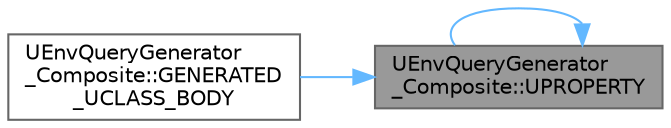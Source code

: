 digraph "UEnvQueryGenerator_Composite::UPROPERTY"
{
 // INTERACTIVE_SVG=YES
 // LATEX_PDF_SIZE
  bgcolor="transparent";
  edge [fontname=Helvetica,fontsize=10,labelfontname=Helvetica,labelfontsize=10];
  node [fontname=Helvetica,fontsize=10,shape=box,height=0.2,width=0.4];
  rankdir="RL";
  Node1 [id="Node000001",label="UEnvQueryGenerator\l_Composite::UPROPERTY",height=0.2,width=0.4,color="gray40", fillcolor="grey60", style="filled", fontcolor="black",tooltip="allow generators with different item types, use at own risk!"];
  Node1 -> Node2 [id="edge1_Node000001_Node000002",dir="back",color="steelblue1",style="solid",tooltip=" "];
  Node2 [id="Node000002",label="UEnvQueryGenerator\l_Composite::GENERATED\l_UCLASS_BODY",height=0.2,width=0.4,color="grey40", fillcolor="white", style="filled",URL="$d2/d8b/classUEnvQueryGenerator__Composite.html#a19a5c477e40e59001cf2221570bbe4cf",tooltip=" "];
  Node1 -> Node1 [id="edge2_Node000001_Node000001",dir="back",color="steelblue1",style="solid",tooltip=" "];
}
